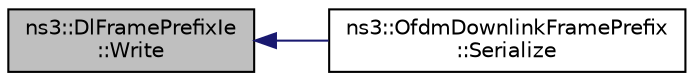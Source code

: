 digraph "ns3::DlFramePrefixIe::Write"
{
  edge [fontname="Helvetica",fontsize="10",labelfontname="Helvetica",labelfontsize="10"];
  node [fontname="Helvetica",fontsize="10",shape=record];
  rankdir="LR";
  Node1 [label="ns3::DlFramePrefixIe\l::Write",height=0.2,width=0.4,color="black", fillcolor="grey75", style="filled", fontcolor="black"];
  Node1 -> Node2 [dir="back",color="midnightblue",fontsize="10",style="solid"];
  Node2 [label="ns3::OfdmDownlinkFramePrefix\l::Serialize",height=0.2,width=0.4,color="black", fillcolor="white", style="filled",URL="$d2/d19/classns3_1_1OfdmDownlinkFramePrefix.html#a8347d0fd9a7ca40b2a4fbe004400f44c"];
}
